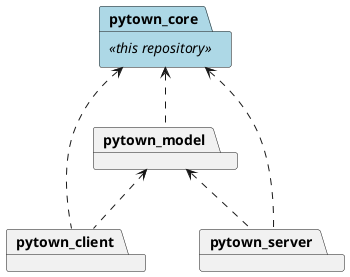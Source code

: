 @startuml

skinparam package {
    backgroundColor<<this repository>> LightBlue
} 

package pytown_core <<this repository>>
package pytown_model 
package pytown_client
package pytown_server

pytown_core <.. pytown_model
pytown_core <.. pytown_client
pytown_core <.. pytown_server
pytown_model <.. pytown_client
pytown_model <.. pytown_server

@enduml

